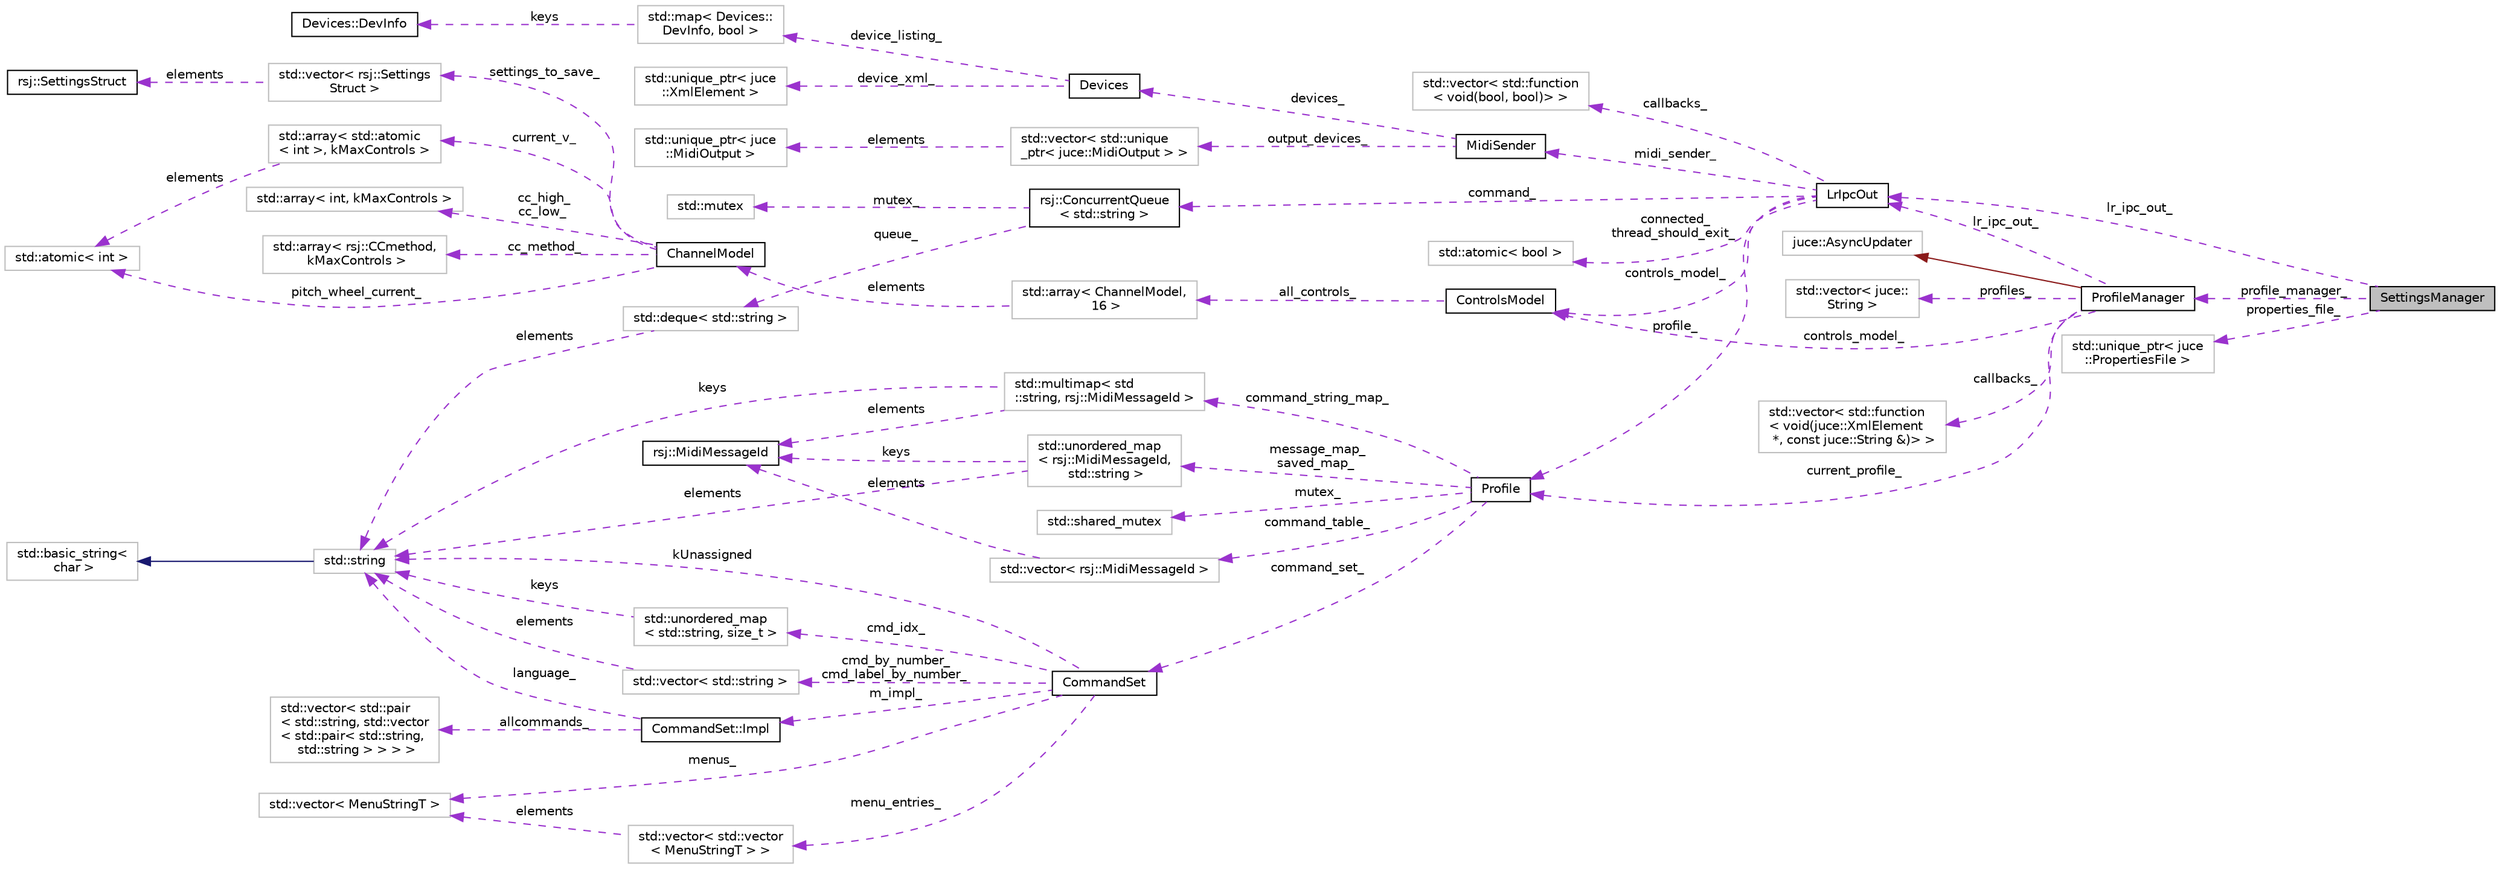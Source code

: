 digraph "SettingsManager"
{
 // INTERACTIVE_SVG=YES
 // LATEX_PDF_SIZE
  edge [fontname="Helvetica",fontsize="10",labelfontname="Helvetica",labelfontsize="10"];
  node [fontname="Helvetica",fontsize="10",shape=record];
  rankdir="LR";
  Node1 [label="SettingsManager",height=0.2,width=0.4,color="black", fillcolor="grey75", style="filled", fontcolor="black",tooltip=" "];
  Node2 -> Node1 [dir="back",color="darkorchid3",fontsize="10",style="dashed",label=" profile_manager_" ,fontname="Helvetica"];
  Node2 [label="ProfileManager",height=0.2,width=0.4,color="black", fillcolor="white", style="filled",URL="$class_profile_manager.html",tooltip=" "];
  Node3 -> Node2 [dir="back",color="firebrick4",fontsize="10",style="solid",fontname="Helvetica"];
  Node3 [label="juce::AsyncUpdater",height=0.2,width=0.4,color="grey75", fillcolor="white", style="filled",tooltip=" "];
  Node4 -> Node2 [dir="back",color="darkorchid3",fontsize="10",style="dashed",label=" profiles_" ,fontname="Helvetica"];
  Node4 [label="std::vector\< juce::\lString \>",height=0.2,width=0.4,color="grey75", fillcolor="white", style="filled",tooltip=" "];
  Node5 -> Node2 [dir="back",color="darkorchid3",fontsize="10",style="dashed",label=" current_profile_" ,fontname="Helvetica"];
  Node5 [label="Profile",height=0.2,width=0.4,color="black", fillcolor="white", style="filled",URL="$class_profile.html",tooltip=" "];
  Node6 -> Node5 [dir="back",color="darkorchid3",fontsize="10",style="dashed",label=" command_set_" ,fontname="Helvetica"];
  Node6 [label="CommandSet",height=0.2,width=0.4,color="black", fillcolor="white", style="filled",URL="$class_command_set.html",tooltip=" "];
  Node7 -> Node6 [dir="back",color="darkorchid3",fontsize="10",style="dashed",label=" menu_entries_" ,fontname="Helvetica"];
  Node7 [label="std::vector\< std::vector\l\< MenuStringT \> \>",height=0.2,width=0.4,color="grey75", fillcolor="white", style="filled",tooltip=" "];
  Node8 -> Node7 [dir="back",color="darkorchid3",fontsize="10",style="dashed",label=" elements" ,fontname="Helvetica"];
  Node8 [label="std::vector\< MenuStringT \>",height=0.2,width=0.4,color="grey75", fillcolor="white", style="filled",tooltip=" "];
  Node9 -> Node6 [dir="back",color="darkorchid3",fontsize="10",style="dashed",label=" cmd_idx_" ,fontname="Helvetica"];
  Node9 [label="std::unordered_map\l\< std::string, size_t \>",height=0.2,width=0.4,color="grey75", fillcolor="white", style="filled",tooltip=" "];
  Node10 -> Node9 [dir="back",color="darkorchid3",fontsize="10",style="dashed",label=" keys" ,fontname="Helvetica"];
  Node10 [label="std::string",height=0.2,width=0.4,color="grey75", fillcolor="white", style="filled",tooltip="STL class."];
  Node11 -> Node10 [dir="back",color="midnightblue",fontsize="10",style="solid",fontname="Helvetica"];
  Node11 [label="std::basic_string\<\l char \>",height=0.2,width=0.4,color="grey75", fillcolor="white", style="filled",tooltip="STL class."];
  Node12 -> Node6 [dir="back",color="darkorchid3",fontsize="10",style="dashed",label=" m_impl_" ,fontname="Helvetica"];
  Node12 [label="CommandSet::Impl",height=0.2,width=0.4,color="black", fillcolor="white", style="filled",URL="$class_command_set_1_1_impl.html",tooltip=" "];
  Node13 -> Node12 [dir="back",color="darkorchid3",fontsize="10",style="dashed",label=" allcommands_" ,fontname="Helvetica"];
  Node13 [label="std::vector\< std::pair\l\< std::string, std::vector\l\< std::pair\< std::string,\l std::string \> \> \> \>",height=0.2,width=0.4,color="grey75", fillcolor="white", style="filled",tooltip=" "];
  Node10 -> Node12 [dir="back",color="darkorchid3",fontsize="10",style="dashed",label=" language_" ,fontname="Helvetica"];
  Node8 -> Node6 [dir="back",color="darkorchid3",fontsize="10",style="dashed",label=" menus_" ,fontname="Helvetica"];
  Node10 -> Node6 [dir="back",color="darkorchid3",fontsize="10",style="dashed",label=" kUnassigned" ,fontname="Helvetica"];
  Node14 -> Node6 [dir="back",color="darkorchid3",fontsize="10",style="dashed",label=" cmd_by_number_\ncmd_label_by_number_" ,fontname="Helvetica"];
  Node14 [label="std::vector\< std::string \>",height=0.2,width=0.4,color="grey75", fillcolor="white", style="filled",tooltip=" "];
  Node10 -> Node14 [dir="back",color="darkorchid3",fontsize="10",style="dashed",label=" elements" ,fontname="Helvetica"];
  Node15 -> Node5 [dir="back",color="darkorchid3",fontsize="10",style="dashed",label=" mutex_" ,fontname="Helvetica"];
  Node15 [label="std::shared_mutex",height=0.2,width=0.4,color="grey75", fillcolor="white", style="filled",tooltip="STL class."];
  Node16 -> Node5 [dir="back",color="darkorchid3",fontsize="10",style="dashed",label=" command_table_" ,fontname="Helvetica"];
  Node16 [label="std::vector\< rsj::MidiMessageId \>",height=0.2,width=0.4,color="grey75", fillcolor="white", style="filled",tooltip=" "];
  Node17 -> Node16 [dir="back",color="darkorchid3",fontsize="10",style="dashed",label=" elements" ,fontname="Helvetica"];
  Node17 [label="rsj::MidiMessageId",height=0.2,width=0.4,color="black", fillcolor="white", style="filled",URL="$structrsj_1_1_midi_message_id.html",tooltip=" "];
  Node18 -> Node5 [dir="back",color="darkorchid3",fontsize="10",style="dashed",label=" command_string_map_" ,fontname="Helvetica"];
  Node18 [label="std::multimap\< std\l::string, rsj::MidiMessageId \>",height=0.2,width=0.4,color="grey75", fillcolor="white", style="filled",tooltip=" "];
  Node17 -> Node18 [dir="back",color="darkorchid3",fontsize="10",style="dashed",label=" elements" ,fontname="Helvetica"];
  Node10 -> Node18 [dir="back",color="darkorchid3",fontsize="10",style="dashed",label=" keys" ,fontname="Helvetica"];
  Node19 -> Node5 [dir="back",color="darkorchid3",fontsize="10",style="dashed",label=" message_map_\nsaved_map_" ,fontname="Helvetica"];
  Node19 [label="std::unordered_map\l\< rsj::MidiMessageId,\l std::string \>",height=0.2,width=0.4,color="grey75", fillcolor="white", style="filled",tooltip=" "];
  Node17 -> Node19 [dir="back",color="darkorchid3",fontsize="10",style="dashed",label=" keys" ,fontname="Helvetica"];
  Node10 -> Node19 [dir="back",color="darkorchid3",fontsize="10",style="dashed",label=" elements" ,fontname="Helvetica"];
  Node20 -> Node2 [dir="back",color="darkorchid3",fontsize="10",style="dashed",label=" callbacks_" ,fontname="Helvetica"];
  Node20 [label="std::vector\< std::function\l\< void(juce::XmlElement\l *, const juce::String &)\> \>",height=0.2,width=0.4,color="grey75", fillcolor="white", style="filled",tooltip=" "];
  Node21 -> Node2 [dir="back",color="darkorchid3",fontsize="10",style="dashed",label=" controls_model_" ,fontname="Helvetica"];
  Node21 [label="ControlsModel",height=0.2,width=0.4,color="black", fillcolor="white", style="filled",URL="$class_controls_model.html",tooltip=" "];
  Node22 -> Node21 [dir="back",color="darkorchid3",fontsize="10",style="dashed",label=" all_controls_" ,fontname="Helvetica"];
  Node22 [label="std::array\< ChannelModel,\l 16 \>",height=0.2,width=0.4,color="grey75", fillcolor="white", style="filled",tooltip=" "];
  Node23 -> Node22 [dir="back",color="darkorchid3",fontsize="10",style="dashed",label=" elements" ,fontname="Helvetica"];
  Node23 [label="ChannelModel",height=0.2,width=0.4,color="black", fillcolor="white", style="filled",URL="$class_channel_model.html",tooltip=" "];
  Node24 -> Node23 [dir="back",color="darkorchid3",fontsize="10",style="dashed",label=" pitch_wheel_current_" ,fontname="Helvetica"];
  Node24 [label="std::atomic\< int \>",height=0.2,width=0.4,color="grey75", fillcolor="white", style="filled",tooltip=" "];
  Node25 -> Node23 [dir="back",color="darkorchid3",fontsize="10",style="dashed",label=" settings_to_save_" ,fontname="Helvetica"];
  Node25 [label="std::vector\< rsj::Settings\lStruct \>",height=0.2,width=0.4,color="grey75", fillcolor="white", style="filled",tooltip=" "];
  Node26 -> Node25 [dir="back",color="darkorchid3",fontsize="10",style="dashed",label=" elements" ,fontname="Helvetica"];
  Node26 [label="rsj::SettingsStruct",height=0.2,width=0.4,color="black", fillcolor="white", style="filled",URL="$structrsj_1_1_settings_struct.html",tooltip=" "];
  Node27 -> Node23 [dir="back",color="darkorchid3",fontsize="10",style="dashed",label=" current_v_" ,fontname="Helvetica"];
  Node27 [label="std::array\< std::atomic\l\< int \>, kMaxControls \>",height=0.2,width=0.4,color="grey75", fillcolor="white", style="filled",tooltip=" "];
  Node24 -> Node27 [dir="back",color="darkorchid3",fontsize="10",style="dashed",label=" elements" ,fontname="Helvetica"];
  Node28 -> Node23 [dir="back",color="darkorchid3",fontsize="10",style="dashed",label=" cc_high_\ncc_low_" ,fontname="Helvetica"];
  Node28 [label="std::array\< int, kMaxControls \>",height=0.2,width=0.4,color="grey75", fillcolor="white", style="filled",tooltip=" "];
  Node29 -> Node23 [dir="back",color="darkorchid3",fontsize="10",style="dashed",label=" cc_method_" ,fontname="Helvetica"];
  Node29 [label="std::array\< rsj::CCmethod,\l kMaxControls \>",height=0.2,width=0.4,color="grey75", fillcolor="white", style="filled",tooltip=" "];
  Node30 -> Node2 [dir="back",color="darkorchid3",fontsize="10",style="dashed",label=" lr_ipc_out_" ,fontname="Helvetica"];
  Node30 [label="LrIpcOut",height=0.2,width=0.4,color="black", fillcolor="white", style="filled",URL="$class_lr_ipc_out.html",tooltip=" "];
  Node31 -> Node30 [dir="back",color="darkorchid3",fontsize="10",style="dashed",label=" command_" ,fontname="Helvetica"];
  Node31 [label="rsj::ConcurrentQueue\l\< std::string \>",height=0.2,width=0.4,color="black", fillcolor="white", style="filled",URL="$classrsj_1_1_concurrent_queue.html",tooltip=" "];
  Node32 -> Node31 [dir="back",color="darkorchid3",fontsize="10",style="dashed",label=" mutex_" ,fontname="Helvetica"];
  Node32 [label="std::mutex",height=0.2,width=0.4,color="grey75", fillcolor="white", style="filled",tooltip="STL class."];
  Node33 -> Node31 [dir="back",color="darkorchid3",fontsize="10",style="dashed",label=" queue_" ,fontname="Helvetica"];
  Node33 [label="std::deque\< std::string \>",height=0.2,width=0.4,color="grey75", fillcolor="white", style="filled",tooltip=" "];
  Node10 -> Node33 [dir="back",color="darkorchid3",fontsize="10",style="dashed",label=" elements" ,fontname="Helvetica"];
  Node34 -> Node30 [dir="back",color="darkorchid3",fontsize="10",style="dashed",label=" connected_\nthread_should_exit_" ,fontname="Helvetica"];
  Node34 [label="std::atomic\< bool \>",height=0.2,width=0.4,color="grey75", fillcolor="white", style="filled",tooltip=" "];
  Node5 -> Node30 [dir="back",color="darkorchid3",fontsize="10",style="dashed",label=" profile_" ,fontname="Helvetica"];
  Node21 -> Node30 [dir="back",color="darkorchid3",fontsize="10",style="dashed",label=" controls_model_" ,fontname="Helvetica"];
  Node35 -> Node30 [dir="back",color="darkorchid3",fontsize="10",style="dashed",label=" callbacks_" ,fontname="Helvetica"];
  Node35 [label="std::vector\< std::function\l\< void(bool, bool)\> \>",height=0.2,width=0.4,color="grey75", fillcolor="white", style="filled",tooltip=" "];
  Node36 -> Node30 [dir="back",color="darkorchid3",fontsize="10",style="dashed",label=" midi_sender_" ,fontname="Helvetica"];
  Node36 [label="MidiSender",height=0.2,width=0.4,color="black", fillcolor="white", style="filled",URL="$class_midi_sender.html",tooltip=" "];
  Node37 -> Node36 [dir="back",color="darkorchid3",fontsize="10",style="dashed",label=" output_devices_" ,fontname="Helvetica"];
  Node37 [label="std::vector\< std::unique\l_ptr\< juce::MidiOutput \> \>",height=0.2,width=0.4,color="grey75", fillcolor="white", style="filled",tooltip=" "];
  Node38 -> Node37 [dir="back",color="darkorchid3",fontsize="10",style="dashed",label=" elements" ,fontname="Helvetica"];
  Node38 [label="std::unique_ptr\< juce\l::MidiOutput \>",height=0.2,width=0.4,color="grey75", fillcolor="white", style="filled",tooltip=" "];
  Node39 -> Node36 [dir="back",color="darkorchid3",fontsize="10",style="dashed",label=" devices_" ,fontname="Helvetica"];
  Node39 [label="Devices",height=0.2,width=0.4,color="black", fillcolor="white", style="filled",URL="$class_devices.html",tooltip=" "];
  Node40 -> Node39 [dir="back",color="darkorchid3",fontsize="10",style="dashed",label=" device_xml_" ,fontname="Helvetica"];
  Node40 [label="std::unique_ptr\< juce\l::XmlElement \>",height=0.2,width=0.4,color="grey75", fillcolor="white", style="filled",tooltip=" "];
  Node41 -> Node39 [dir="back",color="darkorchid3",fontsize="10",style="dashed",label=" device_listing_" ,fontname="Helvetica"];
  Node41 [label="std::map\< Devices::\lDevInfo, bool \>",height=0.2,width=0.4,color="grey75", fillcolor="white", style="filled",tooltip=" "];
  Node42 -> Node41 [dir="back",color="darkorchid3",fontsize="10",style="dashed",label=" keys" ,fontname="Helvetica"];
  Node42 [label="Devices::DevInfo",height=0.2,width=0.4,color="black", fillcolor="white", style="filled",URL="$struct_devices_1_1_dev_info.html",tooltip=" "];
  Node43 -> Node1 [dir="back",color="darkorchid3",fontsize="10",style="dashed",label=" properties_file_" ,fontname="Helvetica"];
  Node43 [label="std::unique_ptr\< juce\l::PropertiesFile \>",height=0.2,width=0.4,color="grey75", fillcolor="white", style="filled",tooltip=" "];
  Node30 -> Node1 [dir="back",color="darkorchid3",fontsize="10",style="dashed",label=" lr_ipc_out_" ,fontname="Helvetica"];
}

